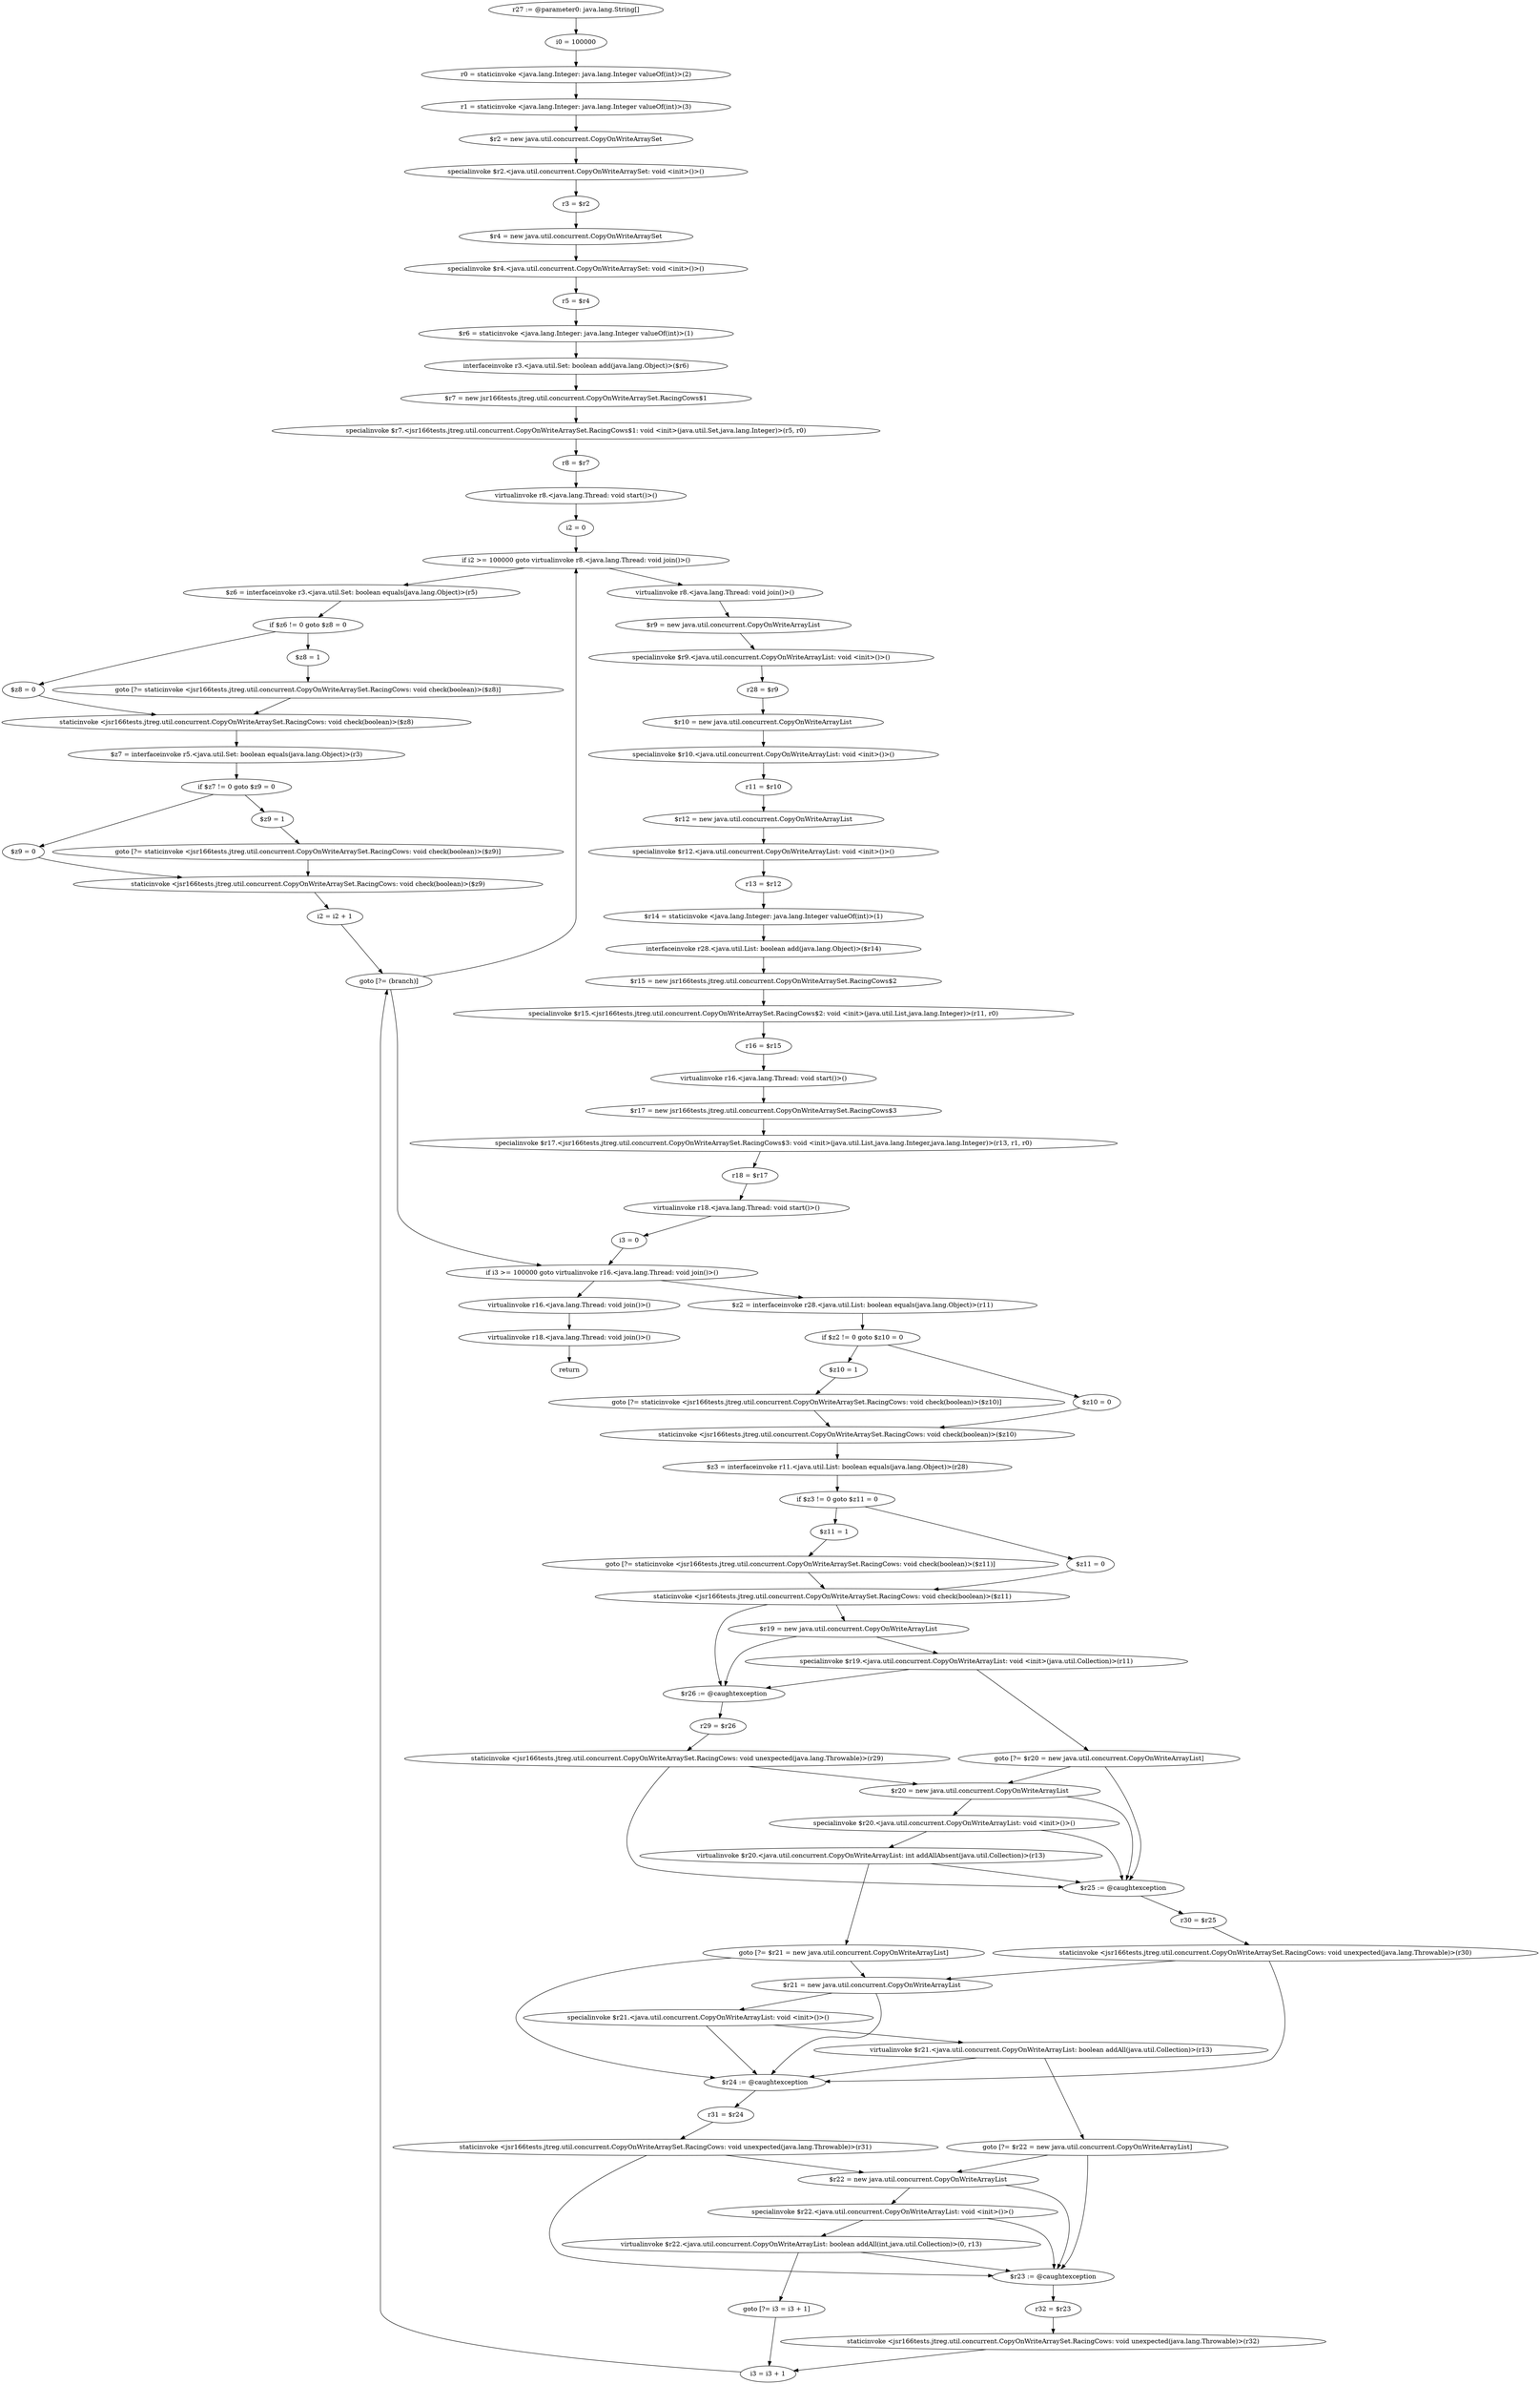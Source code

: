 digraph "unitGraph" {
    "r27 := @parameter0: java.lang.String[]"
    "i0 = 100000"
    "r0 = staticinvoke <java.lang.Integer: java.lang.Integer valueOf(int)>(2)"
    "r1 = staticinvoke <java.lang.Integer: java.lang.Integer valueOf(int)>(3)"
    "$r2 = new java.util.concurrent.CopyOnWriteArraySet"
    "specialinvoke $r2.<java.util.concurrent.CopyOnWriteArraySet: void <init>()>()"
    "r3 = $r2"
    "$r4 = new java.util.concurrent.CopyOnWriteArraySet"
    "specialinvoke $r4.<java.util.concurrent.CopyOnWriteArraySet: void <init>()>()"
    "r5 = $r4"
    "$r6 = staticinvoke <java.lang.Integer: java.lang.Integer valueOf(int)>(1)"
    "interfaceinvoke r3.<java.util.Set: boolean add(java.lang.Object)>($r6)"
    "$r7 = new jsr166tests.jtreg.util.concurrent.CopyOnWriteArraySet.RacingCows$1"
    "specialinvoke $r7.<jsr166tests.jtreg.util.concurrent.CopyOnWriteArraySet.RacingCows$1: void <init>(java.util.Set,java.lang.Integer)>(r5, r0)"
    "r8 = $r7"
    "virtualinvoke r8.<java.lang.Thread: void start()>()"
    "i2 = 0"
    "if i2 >= 100000 goto virtualinvoke r8.<java.lang.Thread: void join()>()"
    "$z6 = interfaceinvoke r3.<java.util.Set: boolean equals(java.lang.Object)>(r5)"
    "if $z6 != 0 goto $z8 = 0"
    "$z8 = 1"
    "goto [?= staticinvoke <jsr166tests.jtreg.util.concurrent.CopyOnWriteArraySet.RacingCows: void check(boolean)>($z8)]"
    "$z8 = 0"
    "staticinvoke <jsr166tests.jtreg.util.concurrent.CopyOnWriteArraySet.RacingCows: void check(boolean)>($z8)"
    "$z7 = interfaceinvoke r5.<java.util.Set: boolean equals(java.lang.Object)>(r3)"
    "if $z7 != 0 goto $z9 = 0"
    "$z9 = 1"
    "goto [?= staticinvoke <jsr166tests.jtreg.util.concurrent.CopyOnWriteArraySet.RacingCows: void check(boolean)>($z9)]"
    "$z9 = 0"
    "staticinvoke <jsr166tests.jtreg.util.concurrent.CopyOnWriteArraySet.RacingCows: void check(boolean)>($z9)"
    "i2 = i2 + 1"
    "goto [?= (branch)]"
    "virtualinvoke r8.<java.lang.Thread: void join()>()"
    "$r9 = new java.util.concurrent.CopyOnWriteArrayList"
    "specialinvoke $r9.<java.util.concurrent.CopyOnWriteArrayList: void <init>()>()"
    "r28 = $r9"
    "$r10 = new java.util.concurrent.CopyOnWriteArrayList"
    "specialinvoke $r10.<java.util.concurrent.CopyOnWriteArrayList: void <init>()>()"
    "r11 = $r10"
    "$r12 = new java.util.concurrent.CopyOnWriteArrayList"
    "specialinvoke $r12.<java.util.concurrent.CopyOnWriteArrayList: void <init>()>()"
    "r13 = $r12"
    "$r14 = staticinvoke <java.lang.Integer: java.lang.Integer valueOf(int)>(1)"
    "interfaceinvoke r28.<java.util.List: boolean add(java.lang.Object)>($r14)"
    "$r15 = new jsr166tests.jtreg.util.concurrent.CopyOnWriteArraySet.RacingCows$2"
    "specialinvoke $r15.<jsr166tests.jtreg.util.concurrent.CopyOnWriteArraySet.RacingCows$2: void <init>(java.util.List,java.lang.Integer)>(r11, r0)"
    "r16 = $r15"
    "virtualinvoke r16.<java.lang.Thread: void start()>()"
    "$r17 = new jsr166tests.jtreg.util.concurrent.CopyOnWriteArraySet.RacingCows$3"
    "specialinvoke $r17.<jsr166tests.jtreg.util.concurrent.CopyOnWriteArraySet.RacingCows$3: void <init>(java.util.List,java.lang.Integer,java.lang.Integer)>(r13, r1, r0)"
    "r18 = $r17"
    "virtualinvoke r18.<java.lang.Thread: void start()>()"
    "i3 = 0"
    "if i3 >= 100000 goto virtualinvoke r16.<java.lang.Thread: void join()>()"
    "$z2 = interfaceinvoke r28.<java.util.List: boolean equals(java.lang.Object)>(r11)"
    "if $z2 != 0 goto $z10 = 0"
    "$z10 = 1"
    "goto [?= staticinvoke <jsr166tests.jtreg.util.concurrent.CopyOnWriteArraySet.RacingCows: void check(boolean)>($z10)]"
    "$z10 = 0"
    "staticinvoke <jsr166tests.jtreg.util.concurrent.CopyOnWriteArraySet.RacingCows: void check(boolean)>($z10)"
    "$z3 = interfaceinvoke r11.<java.util.List: boolean equals(java.lang.Object)>(r28)"
    "if $z3 != 0 goto $z11 = 0"
    "$z11 = 1"
    "goto [?= staticinvoke <jsr166tests.jtreg.util.concurrent.CopyOnWriteArraySet.RacingCows: void check(boolean)>($z11)]"
    "$z11 = 0"
    "staticinvoke <jsr166tests.jtreg.util.concurrent.CopyOnWriteArraySet.RacingCows: void check(boolean)>($z11)"
    "$r19 = new java.util.concurrent.CopyOnWriteArrayList"
    "specialinvoke $r19.<java.util.concurrent.CopyOnWriteArrayList: void <init>(java.util.Collection)>(r11)"
    "goto [?= $r20 = new java.util.concurrent.CopyOnWriteArrayList]"
    "$r26 := @caughtexception"
    "r29 = $r26"
    "staticinvoke <jsr166tests.jtreg.util.concurrent.CopyOnWriteArraySet.RacingCows: void unexpected(java.lang.Throwable)>(r29)"
    "$r20 = new java.util.concurrent.CopyOnWriteArrayList"
    "specialinvoke $r20.<java.util.concurrent.CopyOnWriteArrayList: void <init>()>()"
    "virtualinvoke $r20.<java.util.concurrent.CopyOnWriteArrayList: int addAllAbsent(java.util.Collection)>(r13)"
    "goto [?= $r21 = new java.util.concurrent.CopyOnWriteArrayList]"
    "$r25 := @caughtexception"
    "r30 = $r25"
    "staticinvoke <jsr166tests.jtreg.util.concurrent.CopyOnWriteArraySet.RacingCows: void unexpected(java.lang.Throwable)>(r30)"
    "$r21 = new java.util.concurrent.CopyOnWriteArrayList"
    "specialinvoke $r21.<java.util.concurrent.CopyOnWriteArrayList: void <init>()>()"
    "virtualinvoke $r21.<java.util.concurrent.CopyOnWriteArrayList: boolean addAll(java.util.Collection)>(r13)"
    "goto [?= $r22 = new java.util.concurrent.CopyOnWriteArrayList]"
    "$r24 := @caughtexception"
    "r31 = $r24"
    "staticinvoke <jsr166tests.jtreg.util.concurrent.CopyOnWriteArraySet.RacingCows: void unexpected(java.lang.Throwable)>(r31)"
    "$r22 = new java.util.concurrent.CopyOnWriteArrayList"
    "specialinvoke $r22.<java.util.concurrent.CopyOnWriteArrayList: void <init>()>()"
    "virtualinvoke $r22.<java.util.concurrent.CopyOnWriteArrayList: boolean addAll(int,java.util.Collection)>(0, r13)"
    "goto [?= i3 = i3 + 1]"
    "$r23 := @caughtexception"
    "r32 = $r23"
    "staticinvoke <jsr166tests.jtreg.util.concurrent.CopyOnWriteArraySet.RacingCows: void unexpected(java.lang.Throwable)>(r32)"
    "i3 = i3 + 1"
    "virtualinvoke r16.<java.lang.Thread: void join()>()"
    "virtualinvoke r18.<java.lang.Thread: void join()>()"
    "return"
    "r27 := @parameter0: java.lang.String[]"->"i0 = 100000";
    "i0 = 100000"->"r0 = staticinvoke <java.lang.Integer: java.lang.Integer valueOf(int)>(2)";
    "r0 = staticinvoke <java.lang.Integer: java.lang.Integer valueOf(int)>(2)"->"r1 = staticinvoke <java.lang.Integer: java.lang.Integer valueOf(int)>(3)";
    "r1 = staticinvoke <java.lang.Integer: java.lang.Integer valueOf(int)>(3)"->"$r2 = new java.util.concurrent.CopyOnWriteArraySet";
    "$r2 = new java.util.concurrent.CopyOnWriteArraySet"->"specialinvoke $r2.<java.util.concurrent.CopyOnWriteArraySet: void <init>()>()";
    "specialinvoke $r2.<java.util.concurrent.CopyOnWriteArraySet: void <init>()>()"->"r3 = $r2";
    "r3 = $r2"->"$r4 = new java.util.concurrent.CopyOnWriteArraySet";
    "$r4 = new java.util.concurrent.CopyOnWriteArraySet"->"specialinvoke $r4.<java.util.concurrent.CopyOnWriteArraySet: void <init>()>()";
    "specialinvoke $r4.<java.util.concurrent.CopyOnWriteArraySet: void <init>()>()"->"r5 = $r4";
    "r5 = $r4"->"$r6 = staticinvoke <java.lang.Integer: java.lang.Integer valueOf(int)>(1)";
    "$r6 = staticinvoke <java.lang.Integer: java.lang.Integer valueOf(int)>(1)"->"interfaceinvoke r3.<java.util.Set: boolean add(java.lang.Object)>($r6)";
    "interfaceinvoke r3.<java.util.Set: boolean add(java.lang.Object)>($r6)"->"$r7 = new jsr166tests.jtreg.util.concurrent.CopyOnWriteArraySet.RacingCows$1";
    "$r7 = new jsr166tests.jtreg.util.concurrent.CopyOnWriteArraySet.RacingCows$1"->"specialinvoke $r7.<jsr166tests.jtreg.util.concurrent.CopyOnWriteArraySet.RacingCows$1: void <init>(java.util.Set,java.lang.Integer)>(r5, r0)";
    "specialinvoke $r7.<jsr166tests.jtreg.util.concurrent.CopyOnWriteArraySet.RacingCows$1: void <init>(java.util.Set,java.lang.Integer)>(r5, r0)"->"r8 = $r7";
    "r8 = $r7"->"virtualinvoke r8.<java.lang.Thread: void start()>()";
    "virtualinvoke r8.<java.lang.Thread: void start()>()"->"i2 = 0";
    "i2 = 0"->"if i2 >= 100000 goto virtualinvoke r8.<java.lang.Thread: void join()>()";
    "if i2 >= 100000 goto virtualinvoke r8.<java.lang.Thread: void join()>()"->"$z6 = interfaceinvoke r3.<java.util.Set: boolean equals(java.lang.Object)>(r5)";
    "if i2 >= 100000 goto virtualinvoke r8.<java.lang.Thread: void join()>()"->"virtualinvoke r8.<java.lang.Thread: void join()>()";
    "$z6 = interfaceinvoke r3.<java.util.Set: boolean equals(java.lang.Object)>(r5)"->"if $z6 != 0 goto $z8 = 0";
    "if $z6 != 0 goto $z8 = 0"->"$z8 = 1";
    "if $z6 != 0 goto $z8 = 0"->"$z8 = 0";
    "$z8 = 1"->"goto [?= staticinvoke <jsr166tests.jtreg.util.concurrent.CopyOnWriteArraySet.RacingCows: void check(boolean)>($z8)]";
    "goto [?= staticinvoke <jsr166tests.jtreg.util.concurrent.CopyOnWriteArraySet.RacingCows: void check(boolean)>($z8)]"->"staticinvoke <jsr166tests.jtreg.util.concurrent.CopyOnWriteArraySet.RacingCows: void check(boolean)>($z8)";
    "$z8 = 0"->"staticinvoke <jsr166tests.jtreg.util.concurrent.CopyOnWriteArraySet.RacingCows: void check(boolean)>($z8)";
    "staticinvoke <jsr166tests.jtreg.util.concurrent.CopyOnWriteArraySet.RacingCows: void check(boolean)>($z8)"->"$z7 = interfaceinvoke r5.<java.util.Set: boolean equals(java.lang.Object)>(r3)";
    "$z7 = interfaceinvoke r5.<java.util.Set: boolean equals(java.lang.Object)>(r3)"->"if $z7 != 0 goto $z9 = 0";
    "if $z7 != 0 goto $z9 = 0"->"$z9 = 1";
    "if $z7 != 0 goto $z9 = 0"->"$z9 = 0";
    "$z9 = 1"->"goto [?= staticinvoke <jsr166tests.jtreg.util.concurrent.CopyOnWriteArraySet.RacingCows: void check(boolean)>($z9)]";
    "goto [?= staticinvoke <jsr166tests.jtreg.util.concurrent.CopyOnWriteArraySet.RacingCows: void check(boolean)>($z9)]"->"staticinvoke <jsr166tests.jtreg.util.concurrent.CopyOnWriteArraySet.RacingCows: void check(boolean)>($z9)";
    "$z9 = 0"->"staticinvoke <jsr166tests.jtreg.util.concurrent.CopyOnWriteArraySet.RacingCows: void check(boolean)>($z9)";
    "staticinvoke <jsr166tests.jtreg.util.concurrent.CopyOnWriteArraySet.RacingCows: void check(boolean)>($z9)"->"i2 = i2 + 1";
    "i2 = i2 + 1"->"goto [?= (branch)]";
    "goto [?= (branch)]"->"if i2 >= 100000 goto virtualinvoke r8.<java.lang.Thread: void join()>()";
    "virtualinvoke r8.<java.lang.Thread: void join()>()"->"$r9 = new java.util.concurrent.CopyOnWriteArrayList";
    "$r9 = new java.util.concurrent.CopyOnWriteArrayList"->"specialinvoke $r9.<java.util.concurrent.CopyOnWriteArrayList: void <init>()>()";
    "specialinvoke $r9.<java.util.concurrent.CopyOnWriteArrayList: void <init>()>()"->"r28 = $r9";
    "r28 = $r9"->"$r10 = new java.util.concurrent.CopyOnWriteArrayList";
    "$r10 = new java.util.concurrent.CopyOnWriteArrayList"->"specialinvoke $r10.<java.util.concurrent.CopyOnWriteArrayList: void <init>()>()";
    "specialinvoke $r10.<java.util.concurrent.CopyOnWriteArrayList: void <init>()>()"->"r11 = $r10";
    "r11 = $r10"->"$r12 = new java.util.concurrent.CopyOnWriteArrayList";
    "$r12 = new java.util.concurrent.CopyOnWriteArrayList"->"specialinvoke $r12.<java.util.concurrent.CopyOnWriteArrayList: void <init>()>()";
    "specialinvoke $r12.<java.util.concurrent.CopyOnWriteArrayList: void <init>()>()"->"r13 = $r12";
    "r13 = $r12"->"$r14 = staticinvoke <java.lang.Integer: java.lang.Integer valueOf(int)>(1)";
    "$r14 = staticinvoke <java.lang.Integer: java.lang.Integer valueOf(int)>(1)"->"interfaceinvoke r28.<java.util.List: boolean add(java.lang.Object)>($r14)";
    "interfaceinvoke r28.<java.util.List: boolean add(java.lang.Object)>($r14)"->"$r15 = new jsr166tests.jtreg.util.concurrent.CopyOnWriteArraySet.RacingCows$2";
    "$r15 = new jsr166tests.jtreg.util.concurrent.CopyOnWriteArraySet.RacingCows$2"->"specialinvoke $r15.<jsr166tests.jtreg.util.concurrent.CopyOnWriteArraySet.RacingCows$2: void <init>(java.util.List,java.lang.Integer)>(r11, r0)";
    "specialinvoke $r15.<jsr166tests.jtreg.util.concurrent.CopyOnWriteArraySet.RacingCows$2: void <init>(java.util.List,java.lang.Integer)>(r11, r0)"->"r16 = $r15";
    "r16 = $r15"->"virtualinvoke r16.<java.lang.Thread: void start()>()";
    "virtualinvoke r16.<java.lang.Thread: void start()>()"->"$r17 = new jsr166tests.jtreg.util.concurrent.CopyOnWriteArraySet.RacingCows$3";
    "$r17 = new jsr166tests.jtreg.util.concurrent.CopyOnWriteArraySet.RacingCows$3"->"specialinvoke $r17.<jsr166tests.jtreg.util.concurrent.CopyOnWriteArraySet.RacingCows$3: void <init>(java.util.List,java.lang.Integer,java.lang.Integer)>(r13, r1, r0)";
    "specialinvoke $r17.<jsr166tests.jtreg.util.concurrent.CopyOnWriteArraySet.RacingCows$3: void <init>(java.util.List,java.lang.Integer,java.lang.Integer)>(r13, r1, r0)"->"r18 = $r17";
    "r18 = $r17"->"virtualinvoke r18.<java.lang.Thread: void start()>()";
    "virtualinvoke r18.<java.lang.Thread: void start()>()"->"i3 = 0";
    "i3 = 0"->"if i3 >= 100000 goto virtualinvoke r16.<java.lang.Thread: void join()>()";
    "if i3 >= 100000 goto virtualinvoke r16.<java.lang.Thread: void join()>()"->"$z2 = interfaceinvoke r28.<java.util.List: boolean equals(java.lang.Object)>(r11)";
    "if i3 >= 100000 goto virtualinvoke r16.<java.lang.Thread: void join()>()"->"virtualinvoke r16.<java.lang.Thread: void join()>()";
    "$z2 = interfaceinvoke r28.<java.util.List: boolean equals(java.lang.Object)>(r11)"->"if $z2 != 0 goto $z10 = 0";
    "if $z2 != 0 goto $z10 = 0"->"$z10 = 1";
    "if $z2 != 0 goto $z10 = 0"->"$z10 = 0";
    "$z10 = 1"->"goto [?= staticinvoke <jsr166tests.jtreg.util.concurrent.CopyOnWriteArraySet.RacingCows: void check(boolean)>($z10)]";
    "goto [?= staticinvoke <jsr166tests.jtreg.util.concurrent.CopyOnWriteArraySet.RacingCows: void check(boolean)>($z10)]"->"staticinvoke <jsr166tests.jtreg.util.concurrent.CopyOnWriteArraySet.RacingCows: void check(boolean)>($z10)";
    "$z10 = 0"->"staticinvoke <jsr166tests.jtreg.util.concurrent.CopyOnWriteArraySet.RacingCows: void check(boolean)>($z10)";
    "staticinvoke <jsr166tests.jtreg.util.concurrent.CopyOnWriteArraySet.RacingCows: void check(boolean)>($z10)"->"$z3 = interfaceinvoke r11.<java.util.List: boolean equals(java.lang.Object)>(r28)";
    "$z3 = interfaceinvoke r11.<java.util.List: boolean equals(java.lang.Object)>(r28)"->"if $z3 != 0 goto $z11 = 0";
    "if $z3 != 0 goto $z11 = 0"->"$z11 = 1";
    "if $z3 != 0 goto $z11 = 0"->"$z11 = 0";
    "$z11 = 1"->"goto [?= staticinvoke <jsr166tests.jtreg.util.concurrent.CopyOnWriteArraySet.RacingCows: void check(boolean)>($z11)]";
    "goto [?= staticinvoke <jsr166tests.jtreg.util.concurrent.CopyOnWriteArraySet.RacingCows: void check(boolean)>($z11)]"->"staticinvoke <jsr166tests.jtreg.util.concurrent.CopyOnWriteArraySet.RacingCows: void check(boolean)>($z11)";
    "$z11 = 0"->"staticinvoke <jsr166tests.jtreg.util.concurrent.CopyOnWriteArraySet.RacingCows: void check(boolean)>($z11)";
    "staticinvoke <jsr166tests.jtreg.util.concurrent.CopyOnWriteArraySet.RacingCows: void check(boolean)>($z11)"->"$r19 = new java.util.concurrent.CopyOnWriteArrayList";
    "staticinvoke <jsr166tests.jtreg.util.concurrent.CopyOnWriteArraySet.RacingCows: void check(boolean)>($z11)"->"$r26 := @caughtexception";
    "$r19 = new java.util.concurrent.CopyOnWriteArrayList"->"specialinvoke $r19.<java.util.concurrent.CopyOnWriteArrayList: void <init>(java.util.Collection)>(r11)";
    "$r19 = new java.util.concurrent.CopyOnWriteArrayList"->"$r26 := @caughtexception";
    "specialinvoke $r19.<java.util.concurrent.CopyOnWriteArrayList: void <init>(java.util.Collection)>(r11)"->"goto [?= $r20 = new java.util.concurrent.CopyOnWriteArrayList]";
    "specialinvoke $r19.<java.util.concurrent.CopyOnWriteArrayList: void <init>(java.util.Collection)>(r11)"->"$r26 := @caughtexception";
    "goto [?= $r20 = new java.util.concurrent.CopyOnWriteArrayList]"->"$r20 = new java.util.concurrent.CopyOnWriteArrayList";
    "goto [?= $r20 = new java.util.concurrent.CopyOnWriteArrayList]"->"$r25 := @caughtexception";
    "$r26 := @caughtexception"->"r29 = $r26";
    "r29 = $r26"->"staticinvoke <jsr166tests.jtreg.util.concurrent.CopyOnWriteArraySet.RacingCows: void unexpected(java.lang.Throwable)>(r29)";
    "staticinvoke <jsr166tests.jtreg.util.concurrent.CopyOnWriteArraySet.RacingCows: void unexpected(java.lang.Throwable)>(r29)"->"$r20 = new java.util.concurrent.CopyOnWriteArrayList";
    "staticinvoke <jsr166tests.jtreg.util.concurrent.CopyOnWriteArraySet.RacingCows: void unexpected(java.lang.Throwable)>(r29)"->"$r25 := @caughtexception";
    "$r20 = new java.util.concurrent.CopyOnWriteArrayList"->"specialinvoke $r20.<java.util.concurrent.CopyOnWriteArrayList: void <init>()>()";
    "$r20 = new java.util.concurrent.CopyOnWriteArrayList"->"$r25 := @caughtexception";
    "specialinvoke $r20.<java.util.concurrent.CopyOnWriteArrayList: void <init>()>()"->"virtualinvoke $r20.<java.util.concurrent.CopyOnWriteArrayList: int addAllAbsent(java.util.Collection)>(r13)";
    "specialinvoke $r20.<java.util.concurrent.CopyOnWriteArrayList: void <init>()>()"->"$r25 := @caughtexception";
    "virtualinvoke $r20.<java.util.concurrent.CopyOnWriteArrayList: int addAllAbsent(java.util.Collection)>(r13)"->"goto [?= $r21 = new java.util.concurrent.CopyOnWriteArrayList]";
    "virtualinvoke $r20.<java.util.concurrent.CopyOnWriteArrayList: int addAllAbsent(java.util.Collection)>(r13)"->"$r25 := @caughtexception";
    "goto [?= $r21 = new java.util.concurrent.CopyOnWriteArrayList]"->"$r21 = new java.util.concurrent.CopyOnWriteArrayList";
    "goto [?= $r21 = new java.util.concurrent.CopyOnWriteArrayList]"->"$r24 := @caughtexception";
    "$r25 := @caughtexception"->"r30 = $r25";
    "r30 = $r25"->"staticinvoke <jsr166tests.jtreg.util.concurrent.CopyOnWriteArraySet.RacingCows: void unexpected(java.lang.Throwable)>(r30)";
    "staticinvoke <jsr166tests.jtreg.util.concurrent.CopyOnWriteArraySet.RacingCows: void unexpected(java.lang.Throwable)>(r30)"->"$r21 = new java.util.concurrent.CopyOnWriteArrayList";
    "staticinvoke <jsr166tests.jtreg.util.concurrent.CopyOnWriteArraySet.RacingCows: void unexpected(java.lang.Throwable)>(r30)"->"$r24 := @caughtexception";
    "$r21 = new java.util.concurrent.CopyOnWriteArrayList"->"specialinvoke $r21.<java.util.concurrent.CopyOnWriteArrayList: void <init>()>()";
    "$r21 = new java.util.concurrent.CopyOnWriteArrayList"->"$r24 := @caughtexception";
    "specialinvoke $r21.<java.util.concurrent.CopyOnWriteArrayList: void <init>()>()"->"virtualinvoke $r21.<java.util.concurrent.CopyOnWriteArrayList: boolean addAll(java.util.Collection)>(r13)";
    "specialinvoke $r21.<java.util.concurrent.CopyOnWriteArrayList: void <init>()>()"->"$r24 := @caughtexception";
    "virtualinvoke $r21.<java.util.concurrent.CopyOnWriteArrayList: boolean addAll(java.util.Collection)>(r13)"->"goto [?= $r22 = new java.util.concurrent.CopyOnWriteArrayList]";
    "virtualinvoke $r21.<java.util.concurrent.CopyOnWriteArrayList: boolean addAll(java.util.Collection)>(r13)"->"$r24 := @caughtexception";
    "goto [?= $r22 = new java.util.concurrent.CopyOnWriteArrayList]"->"$r22 = new java.util.concurrent.CopyOnWriteArrayList";
    "goto [?= $r22 = new java.util.concurrent.CopyOnWriteArrayList]"->"$r23 := @caughtexception";
    "$r24 := @caughtexception"->"r31 = $r24";
    "r31 = $r24"->"staticinvoke <jsr166tests.jtreg.util.concurrent.CopyOnWriteArraySet.RacingCows: void unexpected(java.lang.Throwable)>(r31)";
    "staticinvoke <jsr166tests.jtreg.util.concurrent.CopyOnWriteArraySet.RacingCows: void unexpected(java.lang.Throwable)>(r31)"->"$r22 = new java.util.concurrent.CopyOnWriteArrayList";
    "staticinvoke <jsr166tests.jtreg.util.concurrent.CopyOnWriteArraySet.RacingCows: void unexpected(java.lang.Throwable)>(r31)"->"$r23 := @caughtexception";
    "$r22 = new java.util.concurrent.CopyOnWriteArrayList"->"specialinvoke $r22.<java.util.concurrent.CopyOnWriteArrayList: void <init>()>()";
    "$r22 = new java.util.concurrent.CopyOnWriteArrayList"->"$r23 := @caughtexception";
    "specialinvoke $r22.<java.util.concurrent.CopyOnWriteArrayList: void <init>()>()"->"virtualinvoke $r22.<java.util.concurrent.CopyOnWriteArrayList: boolean addAll(int,java.util.Collection)>(0, r13)";
    "specialinvoke $r22.<java.util.concurrent.CopyOnWriteArrayList: void <init>()>()"->"$r23 := @caughtexception";
    "virtualinvoke $r22.<java.util.concurrent.CopyOnWriteArrayList: boolean addAll(int,java.util.Collection)>(0, r13)"->"goto [?= i3 = i3 + 1]";
    "virtualinvoke $r22.<java.util.concurrent.CopyOnWriteArrayList: boolean addAll(int,java.util.Collection)>(0, r13)"->"$r23 := @caughtexception";
    "goto [?= i3 = i3 + 1]"->"i3 = i3 + 1";
    "$r23 := @caughtexception"->"r32 = $r23";
    "r32 = $r23"->"staticinvoke <jsr166tests.jtreg.util.concurrent.CopyOnWriteArraySet.RacingCows: void unexpected(java.lang.Throwable)>(r32)";
    "staticinvoke <jsr166tests.jtreg.util.concurrent.CopyOnWriteArraySet.RacingCows: void unexpected(java.lang.Throwable)>(r32)"->"i3 = i3 + 1";
    "i3 = i3 + 1"->"goto [?= (branch)]";
    "goto [?= (branch)]"->"if i3 >= 100000 goto virtualinvoke r16.<java.lang.Thread: void join()>()";
    "virtualinvoke r16.<java.lang.Thread: void join()>()"->"virtualinvoke r18.<java.lang.Thread: void join()>()";
    "virtualinvoke r18.<java.lang.Thread: void join()>()"->"return";
}
